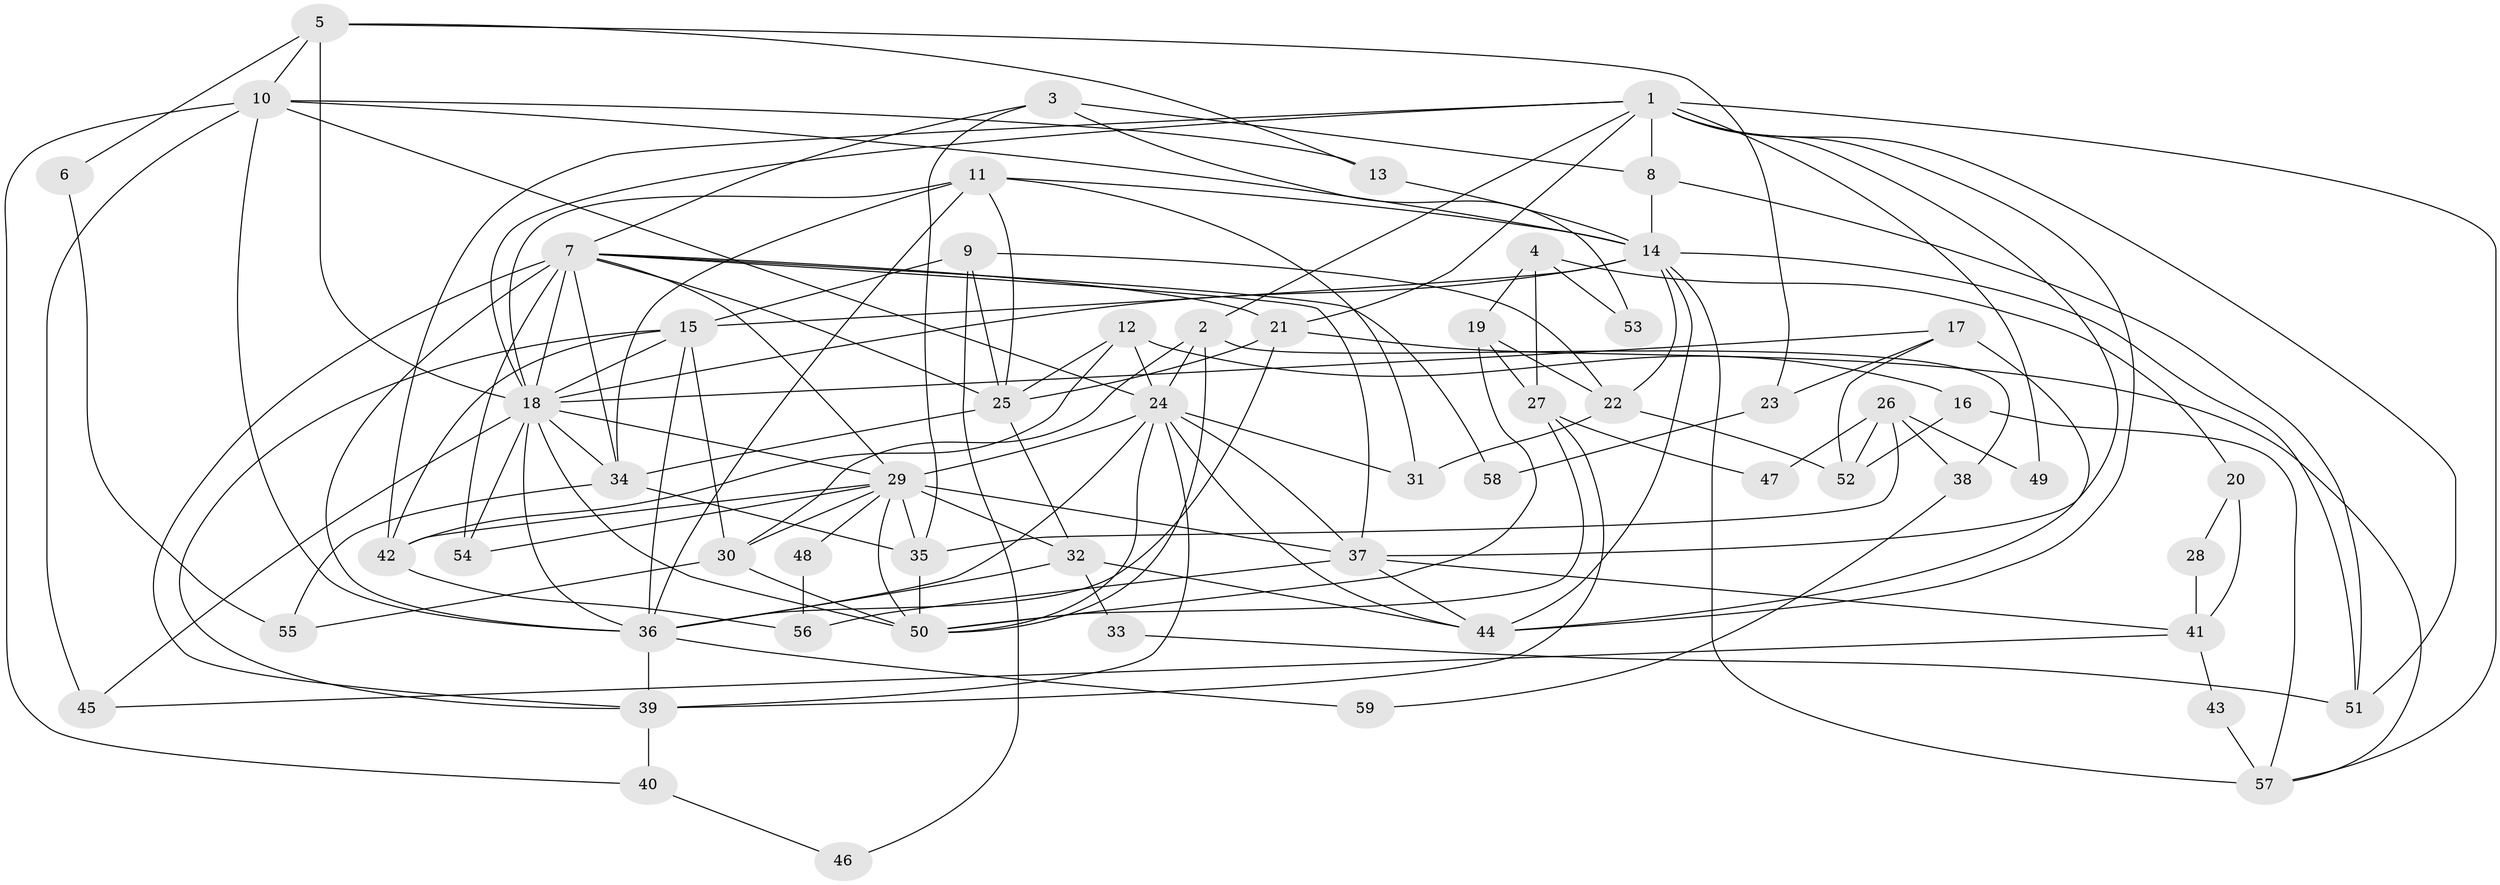 // original degree distribution, {4: 0.2857142857142857, 6: 0.08163265306122448, 5: 0.1836734693877551, 2: 0.14285714285714285, 7: 0.061224489795918366, 3: 0.24489795918367346}
// Generated by graph-tools (version 1.1) at 2025/51/03/04/25 22:51:19]
// undirected, 59 vertices, 143 edges
graph export_dot {
  node [color=gray90,style=filled];
  1;
  2;
  3;
  4;
  5;
  6;
  7;
  8;
  9;
  10;
  11;
  12;
  13;
  14;
  15;
  16;
  17;
  18;
  19;
  20;
  21;
  22;
  23;
  24;
  25;
  26;
  27;
  28;
  29;
  30;
  31;
  32;
  33;
  34;
  35;
  36;
  37;
  38;
  39;
  40;
  41;
  42;
  43;
  44;
  45;
  46;
  47;
  48;
  49;
  50;
  51;
  52;
  53;
  54;
  55;
  56;
  57;
  58;
  59;
  1 -- 2 [weight=2.0];
  1 -- 8 [weight=1.0];
  1 -- 18 [weight=1.0];
  1 -- 21 [weight=1.0];
  1 -- 37 [weight=1.0];
  1 -- 42 [weight=1.0];
  1 -- 44 [weight=1.0];
  1 -- 49 [weight=1.0];
  1 -- 51 [weight=1.0];
  1 -- 57 [weight=1.0];
  2 -- 24 [weight=1.0];
  2 -- 30 [weight=1.0];
  2 -- 38 [weight=1.0];
  2 -- 50 [weight=1.0];
  3 -- 7 [weight=1.0];
  3 -- 8 [weight=1.0];
  3 -- 35 [weight=1.0];
  3 -- 53 [weight=1.0];
  4 -- 19 [weight=1.0];
  4 -- 20 [weight=1.0];
  4 -- 27 [weight=1.0];
  4 -- 53 [weight=1.0];
  5 -- 6 [weight=1.0];
  5 -- 10 [weight=1.0];
  5 -- 13 [weight=1.0];
  5 -- 18 [weight=1.0];
  5 -- 23 [weight=1.0];
  6 -- 55 [weight=1.0];
  7 -- 18 [weight=1.0];
  7 -- 21 [weight=1.0];
  7 -- 25 [weight=1.0];
  7 -- 29 [weight=1.0];
  7 -- 34 [weight=1.0];
  7 -- 36 [weight=2.0];
  7 -- 37 [weight=2.0];
  7 -- 39 [weight=1.0];
  7 -- 54 [weight=2.0];
  7 -- 58 [weight=1.0];
  8 -- 14 [weight=1.0];
  8 -- 51 [weight=1.0];
  9 -- 15 [weight=1.0];
  9 -- 22 [weight=1.0];
  9 -- 25 [weight=1.0];
  9 -- 46 [weight=1.0];
  10 -- 13 [weight=1.0];
  10 -- 14 [weight=1.0];
  10 -- 24 [weight=1.0];
  10 -- 36 [weight=1.0];
  10 -- 40 [weight=1.0];
  10 -- 45 [weight=1.0];
  11 -- 14 [weight=1.0];
  11 -- 18 [weight=1.0];
  11 -- 25 [weight=1.0];
  11 -- 31 [weight=1.0];
  11 -- 34 [weight=1.0];
  11 -- 36 [weight=1.0];
  12 -- 16 [weight=1.0];
  12 -- 24 [weight=1.0];
  12 -- 25 [weight=1.0];
  12 -- 42 [weight=1.0];
  13 -- 14 [weight=3.0];
  14 -- 15 [weight=1.0];
  14 -- 18 [weight=1.0];
  14 -- 22 [weight=1.0];
  14 -- 44 [weight=1.0];
  14 -- 51 [weight=1.0];
  14 -- 57 [weight=2.0];
  15 -- 18 [weight=1.0];
  15 -- 30 [weight=1.0];
  15 -- 36 [weight=1.0];
  15 -- 39 [weight=1.0];
  15 -- 42 [weight=1.0];
  16 -- 52 [weight=1.0];
  16 -- 57 [weight=1.0];
  17 -- 18 [weight=2.0];
  17 -- 23 [weight=1.0];
  17 -- 44 [weight=1.0];
  17 -- 52 [weight=1.0];
  18 -- 29 [weight=3.0];
  18 -- 34 [weight=1.0];
  18 -- 36 [weight=2.0];
  18 -- 45 [weight=1.0];
  18 -- 50 [weight=2.0];
  18 -- 54 [weight=1.0];
  19 -- 22 [weight=1.0];
  19 -- 27 [weight=1.0];
  19 -- 50 [weight=1.0];
  20 -- 28 [weight=1.0];
  20 -- 41 [weight=1.0];
  21 -- 25 [weight=1.0];
  21 -- 36 [weight=1.0];
  21 -- 57 [weight=1.0];
  22 -- 31 [weight=2.0];
  22 -- 52 [weight=1.0];
  23 -- 58 [weight=1.0];
  24 -- 29 [weight=1.0];
  24 -- 31 [weight=1.0];
  24 -- 36 [weight=2.0];
  24 -- 37 [weight=1.0];
  24 -- 39 [weight=1.0];
  24 -- 44 [weight=1.0];
  24 -- 50 [weight=1.0];
  25 -- 32 [weight=1.0];
  25 -- 34 [weight=1.0];
  26 -- 35 [weight=1.0];
  26 -- 38 [weight=1.0];
  26 -- 47 [weight=1.0];
  26 -- 49 [weight=1.0];
  26 -- 52 [weight=1.0];
  27 -- 39 [weight=1.0];
  27 -- 47 [weight=1.0];
  27 -- 50 [weight=1.0];
  28 -- 41 [weight=1.0];
  29 -- 30 [weight=1.0];
  29 -- 32 [weight=1.0];
  29 -- 35 [weight=1.0];
  29 -- 37 [weight=1.0];
  29 -- 42 [weight=1.0];
  29 -- 48 [weight=1.0];
  29 -- 50 [weight=1.0];
  29 -- 54 [weight=1.0];
  30 -- 50 [weight=1.0];
  30 -- 55 [weight=1.0];
  32 -- 33 [weight=1.0];
  32 -- 36 [weight=1.0];
  32 -- 44 [weight=1.0];
  33 -- 51 [weight=1.0];
  34 -- 35 [weight=1.0];
  34 -- 55 [weight=1.0];
  35 -- 50 [weight=1.0];
  36 -- 39 [weight=1.0];
  36 -- 59 [weight=1.0];
  37 -- 41 [weight=1.0];
  37 -- 44 [weight=1.0];
  37 -- 56 [weight=1.0];
  38 -- 59 [weight=1.0];
  39 -- 40 [weight=1.0];
  40 -- 46 [weight=1.0];
  41 -- 43 [weight=1.0];
  41 -- 45 [weight=1.0];
  42 -- 56 [weight=1.0];
  43 -- 57 [weight=1.0];
  48 -- 56 [weight=1.0];
}
